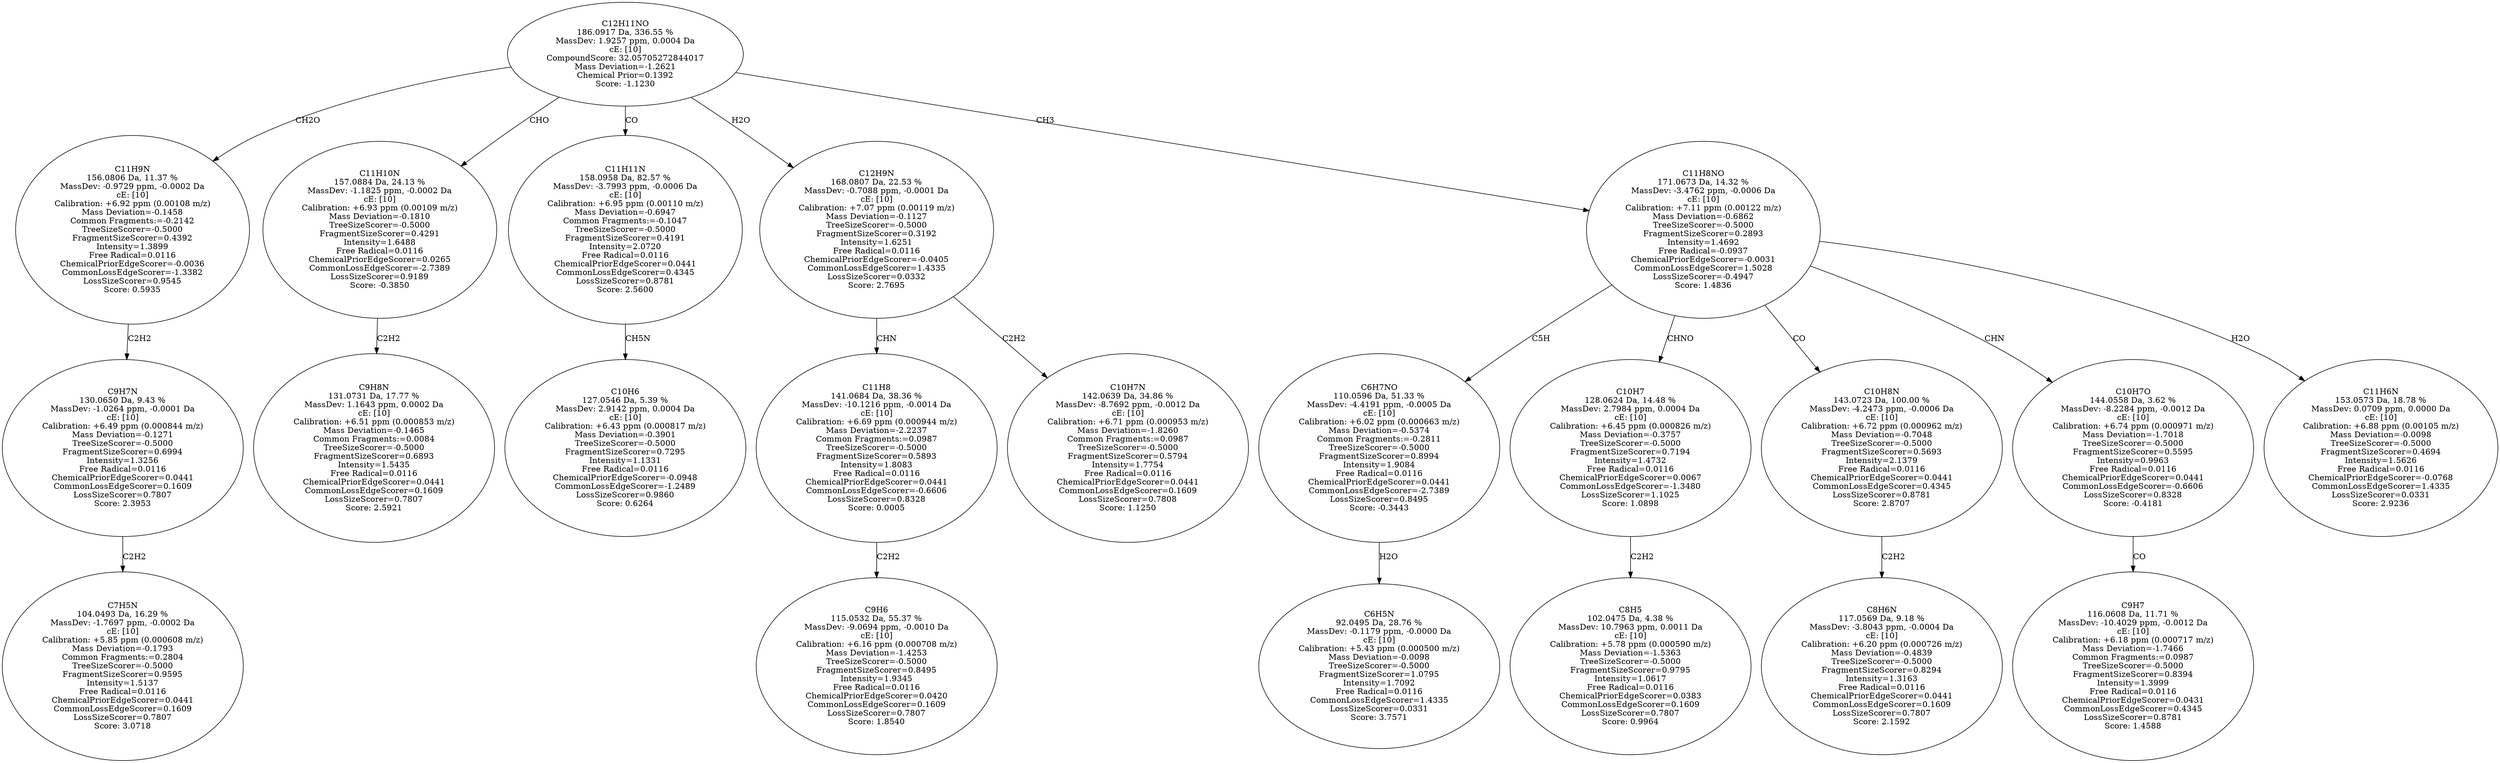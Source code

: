 strict digraph {
v1 [label="C7H5N\n104.0493 Da, 16.29 %\nMassDev: -1.7697 ppm, -0.0002 Da\ncE: [10]\nCalibration: +5.85 ppm (0.000608 m/z)\nMass Deviation=-0.1793\nCommon Fragments:=0.2804\nTreeSizeScorer=-0.5000\nFragmentSizeScorer=0.9595\nIntensity=1.5137\nFree Radical=0.0116\nChemicalPriorEdgeScorer=0.0441\nCommonLossEdgeScorer=0.1609\nLossSizeScorer=0.7807\nScore: 3.0718"];
v2 [label="C9H7N\n130.0650 Da, 9.43 %\nMassDev: -1.0264 ppm, -0.0001 Da\ncE: [10]\nCalibration: +6.49 ppm (0.000844 m/z)\nMass Deviation=-0.1271\nTreeSizeScorer=-0.5000\nFragmentSizeScorer=0.6994\nIntensity=1.3256\nFree Radical=0.0116\nChemicalPriorEdgeScorer=0.0441\nCommonLossEdgeScorer=0.1609\nLossSizeScorer=0.7807\nScore: 2.3953"];
v3 [label="C11H9N\n156.0806 Da, 11.37 %\nMassDev: -0.9729 ppm, -0.0002 Da\ncE: [10]\nCalibration: +6.92 ppm (0.00108 m/z)\nMass Deviation=-0.1458\nCommon Fragments:=-0.2142\nTreeSizeScorer=-0.5000\nFragmentSizeScorer=0.4392\nIntensity=1.3899\nFree Radical=0.0116\nChemicalPriorEdgeScorer=-0.0036\nCommonLossEdgeScorer=-1.3382\nLossSizeScorer=0.9545\nScore: 0.5935"];
v4 [label="C9H8N\n131.0731 Da, 17.77 %\nMassDev: 1.1643 ppm, 0.0002 Da\ncE: [10]\nCalibration: +6.51 ppm (0.000853 m/z)\nMass Deviation=-0.1465\nCommon Fragments:=0.0084\nTreeSizeScorer=-0.5000\nFragmentSizeScorer=0.6893\nIntensity=1.5435\nFree Radical=0.0116\nChemicalPriorEdgeScorer=0.0441\nCommonLossEdgeScorer=0.1609\nLossSizeScorer=0.7807\nScore: 2.5921"];
v5 [label="C11H10N\n157.0884 Da, 24.13 %\nMassDev: -1.1825 ppm, -0.0002 Da\ncE: [10]\nCalibration: +6.93 ppm (0.00109 m/z)\nMass Deviation=-0.1810\nTreeSizeScorer=-0.5000\nFragmentSizeScorer=0.4291\nIntensity=1.6488\nFree Radical=0.0116\nChemicalPriorEdgeScorer=0.0265\nCommonLossEdgeScorer=-2.7389\nLossSizeScorer=0.9189\nScore: -0.3850"];
v6 [label="C10H6\n127.0546 Da, 5.39 %\nMassDev: 2.9142 ppm, 0.0004 Da\ncE: [10]\nCalibration: +6.43 ppm (0.000817 m/z)\nMass Deviation=-0.3901\nTreeSizeScorer=-0.5000\nFragmentSizeScorer=0.7295\nIntensity=1.1331\nFree Radical=0.0116\nChemicalPriorEdgeScorer=-0.0948\nCommonLossEdgeScorer=-1.2489\nLossSizeScorer=0.9860\nScore: 0.6264"];
v7 [label="C11H11N\n158.0958 Da, 82.57 %\nMassDev: -3.7993 ppm, -0.0006 Da\ncE: [10]\nCalibration: +6.95 ppm (0.00110 m/z)\nMass Deviation=-0.6947\nCommon Fragments:=-0.1047\nTreeSizeScorer=-0.5000\nFragmentSizeScorer=0.4191\nIntensity=2.0720\nFree Radical=0.0116\nChemicalPriorEdgeScorer=0.0441\nCommonLossEdgeScorer=0.4345\nLossSizeScorer=0.8781\nScore: 2.5600"];
v8 [label="C9H6\n115.0532 Da, 55.37 %\nMassDev: -9.0694 ppm, -0.0010 Da\ncE: [10]\nCalibration: +6.16 ppm (0.000708 m/z)\nMass Deviation=-1.4253\nTreeSizeScorer=-0.5000\nFragmentSizeScorer=0.8495\nIntensity=1.9345\nFree Radical=0.0116\nChemicalPriorEdgeScorer=0.0420\nCommonLossEdgeScorer=0.1609\nLossSizeScorer=0.7807\nScore: 1.8540"];
v9 [label="C11H8\n141.0684 Da, 38.36 %\nMassDev: -10.1216 ppm, -0.0014 Da\ncE: [10]\nCalibration: +6.69 ppm (0.000944 m/z)\nMass Deviation=-2.2237\nCommon Fragments:=0.0987\nTreeSizeScorer=-0.5000\nFragmentSizeScorer=0.5893\nIntensity=1.8083\nFree Radical=0.0116\nChemicalPriorEdgeScorer=0.0441\nCommonLossEdgeScorer=-0.6606\nLossSizeScorer=0.8328\nScore: 0.0005"];
v10 [label="C10H7N\n142.0639 Da, 34.86 %\nMassDev: -8.7692 ppm, -0.0012 Da\ncE: [10]\nCalibration: +6.71 ppm (0.000953 m/z)\nMass Deviation=-1.8260\nCommon Fragments:=0.0987\nTreeSizeScorer=-0.5000\nFragmentSizeScorer=0.5794\nIntensity=1.7754\nFree Radical=0.0116\nChemicalPriorEdgeScorer=0.0441\nCommonLossEdgeScorer=0.1609\nLossSizeScorer=0.7808\nScore: 1.1250"];
v11 [label="C12H9N\n168.0807 Da, 22.53 %\nMassDev: -0.7088 ppm, -0.0001 Da\ncE: [10]\nCalibration: +7.07 ppm (0.00119 m/z)\nMass Deviation=-0.1127\nTreeSizeScorer=-0.5000\nFragmentSizeScorer=0.3192\nIntensity=1.6251\nFree Radical=0.0116\nChemicalPriorEdgeScorer=-0.0405\nCommonLossEdgeScorer=1.4335\nLossSizeScorer=0.0332\nScore: 2.7695"];
v12 [label="C6H5N\n92.0495 Da, 28.76 %\nMassDev: -0.1179 ppm, -0.0000 Da\ncE: [10]\nCalibration: +5.43 ppm (0.000500 m/z)\nMass Deviation=-0.0098\nTreeSizeScorer=-0.5000\nFragmentSizeScorer=1.0795\nIntensity=1.7092\nFree Radical=0.0116\nCommonLossEdgeScorer=1.4335\nLossSizeScorer=0.0331\nScore: 3.7571"];
v13 [label="C6H7NO\n110.0596 Da, 51.33 %\nMassDev: -4.4191 ppm, -0.0005 Da\ncE: [10]\nCalibration: +6.02 ppm (0.000663 m/z)\nMass Deviation=-0.5374\nCommon Fragments:=-0.2811\nTreeSizeScorer=-0.5000\nFragmentSizeScorer=0.8994\nIntensity=1.9084\nFree Radical=0.0116\nChemicalPriorEdgeScorer=0.0441\nCommonLossEdgeScorer=-2.7389\nLossSizeScorer=0.8495\nScore: -0.3443"];
v14 [label="C8H5\n102.0475 Da, 4.38 %\nMassDev: 10.7963 ppm, 0.0011 Da\ncE: [10]\nCalibration: +5.78 ppm (0.000590 m/z)\nMass Deviation=-1.5363\nTreeSizeScorer=-0.5000\nFragmentSizeScorer=0.9795\nIntensity=1.0617\nFree Radical=0.0116\nChemicalPriorEdgeScorer=0.0383\nCommonLossEdgeScorer=0.1609\nLossSizeScorer=0.7807\nScore: 0.9964"];
v15 [label="C10H7\n128.0624 Da, 14.48 %\nMassDev: 2.7984 ppm, 0.0004 Da\ncE: [10]\nCalibration: +6.45 ppm (0.000826 m/z)\nMass Deviation=-0.3757\nTreeSizeScorer=-0.5000\nFragmentSizeScorer=0.7194\nIntensity=1.4732\nFree Radical=0.0116\nChemicalPriorEdgeScorer=0.0067\nCommonLossEdgeScorer=-1.3480\nLossSizeScorer=1.1025\nScore: 1.0898"];
v16 [label="C8H6N\n117.0569 Da, 9.18 %\nMassDev: -3.8043 ppm, -0.0004 Da\ncE: [10]\nCalibration: +6.20 ppm (0.000726 m/z)\nMass Deviation=-0.4839\nTreeSizeScorer=-0.5000\nFragmentSizeScorer=0.8294\nIntensity=1.3163\nFree Radical=0.0116\nChemicalPriorEdgeScorer=0.0441\nCommonLossEdgeScorer=0.1609\nLossSizeScorer=0.7807\nScore: 2.1592"];
v17 [label="C10H8N\n143.0723 Da, 100.00 %\nMassDev: -4.2473 ppm, -0.0006 Da\ncE: [10]\nCalibration: +6.72 ppm (0.000962 m/z)\nMass Deviation=-0.7048\nTreeSizeScorer=-0.5000\nFragmentSizeScorer=0.5693\nIntensity=2.1379\nFree Radical=0.0116\nChemicalPriorEdgeScorer=0.0441\nCommonLossEdgeScorer=0.4345\nLossSizeScorer=0.8781\nScore: 2.8707"];
v18 [label="C9H7\n116.0608 Da, 11.71 %\nMassDev: -10.4029 ppm, -0.0012 Da\ncE: [10]\nCalibration: +6.18 ppm (0.000717 m/z)\nMass Deviation=-1.7466\nCommon Fragments:=0.0987\nTreeSizeScorer=-0.5000\nFragmentSizeScorer=0.8394\nIntensity=1.3999\nFree Radical=0.0116\nChemicalPriorEdgeScorer=0.0431\nCommonLossEdgeScorer=0.4345\nLossSizeScorer=0.8781\nScore: 1.4588"];
v19 [label="C10H7O\n144.0558 Da, 3.62 %\nMassDev: -8.2284 ppm, -0.0012 Da\ncE: [10]\nCalibration: +6.74 ppm (0.000971 m/z)\nMass Deviation=-1.7018\nTreeSizeScorer=-0.5000\nFragmentSizeScorer=0.5595\nIntensity=0.9963\nFree Radical=0.0116\nChemicalPriorEdgeScorer=0.0441\nCommonLossEdgeScorer=-0.6606\nLossSizeScorer=0.8328\nScore: -0.4181"];
v20 [label="C11H6N\n153.0573 Da, 18.78 %\nMassDev: 0.0709 ppm, 0.0000 Da\ncE: [10]\nCalibration: +6.88 ppm (0.00105 m/z)\nMass Deviation=-0.0098\nTreeSizeScorer=-0.5000\nFragmentSizeScorer=0.4694\nIntensity=1.5626\nFree Radical=0.0116\nChemicalPriorEdgeScorer=-0.0768\nCommonLossEdgeScorer=1.4335\nLossSizeScorer=0.0331\nScore: 2.9236"];
v21 [label="C11H8NO\n171.0673 Da, 14.32 %\nMassDev: -3.4762 ppm, -0.0006 Da\ncE: [10]\nCalibration: +7.11 ppm (0.00122 m/z)\nMass Deviation=-0.6862\nTreeSizeScorer=-0.5000\nFragmentSizeScorer=0.2893\nIntensity=1.4692\nFree Radical=-0.0937\nChemicalPriorEdgeScorer=-0.0031\nCommonLossEdgeScorer=1.5028\nLossSizeScorer=-0.4947\nScore: 1.4836"];
v22 [label="C12H11NO\n186.0917 Da, 336.55 %\nMassDev: 1.9257 ppm, 0.0004 Da\ncE: [10]\nCompoundScore: 32.05705272844017\nMass Deviation=-1.2621\nChemical Prior=0.1392\nScore: -1.1230"];
v2 -> v1 [label="C2H2"];
v3 -> v2 [label="C2H2"];
v22 -> v3 [label="CH2O"];
v5 -> v4 [label="C2H2"];
v22 -> v5 [label="CHO"];
v7 -> v6 [label="CH5N"];
v22 -> v7 [label="CO"];
v9 -> v8 [label="C2H2"];
v11 -> v9 [label="CHN"];
v11 -> v10 [label="C2H2"];
v22 -> v11 [label="H2O"];
v13 -> v12 [label="H2O"];
v21 -> v13 [label="C5H"];
v15 -> v14 [label="C2H2"];
v21 -> v15 [label="CHNO"];
v17 -> v16 [label="C2H2"];
v21 -> v17 [label="CO"];
v19 -> v18 [label="CO"];
v21 -> v19 [label="CHN"];
v21 -> v20 [label="H2O"];
v22 -> v21 [label="CH3"];
}